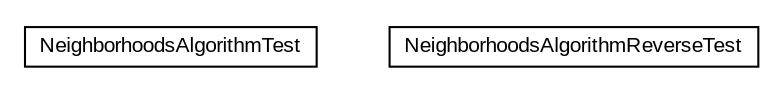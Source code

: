 #!/usr/local/bin/dot
#
# Class diagram 
# Generated by UMLGraph version R5_6-24-gf6e263 (http://www.umlgraph.org/)
#

digraph G {
	edge [fontname="arial",fontsize=10,labelfontname="arial",labelfontsize=10];
	node [fontname="arial",fontsize=10,shape=plaintext];
	nodesep=0.25;
	ranksep=0.5;
	// com.id.droneapi.impl.algorithm.v1.NeighborhoodsAlgorithmTest
	c11 [label=<<table title="com.id.droneapi.impl.algorithm.v1.NeighborhoodsAlgorithmTest" border="0" cellborder="1" cellspacing="0" cellpadding="2" port="p" href="./NeighborhoodsAlgorithmTest.html">
		<tr><td><table border="0" cellspacing="0" cellpadding="1">
<tr><td align="center" balign="center"> NeighborhoodsAlgorithmTest </td></tr>
		</table></td></tr>
		</table>>, URL="./NeighborhoodsAlgorithmTest.html", fontname="arial", fontcolor="black", fontsize=10.0];
	// com.id.droneapi.impl.algorithm.v1.NeighborhoodsAlgorithmReverseTest
	c12 [label=<<table title="com.id.droneapi.impl.algorithm.v1.NeighborhoodsAlgorithmReverseTest" border="0" cellborder="1" cellspacing="0" cellpadding="2" port="p" href="./NeighborhoodsAlgorithmReverseTest.html">
		<tr><td><table border="0" cellspacing="0" cellpadding="1">
<tr><td align="center" balign="center"> NeighborhoodsAlgorithmReverseTest </td></tr>
		</table></td></tr>
		</table>>, URL="./NeighborhoodsAlgorithmReverseTest.html", fontname="arial", fontcolor="black", fontsize=10.0];
}

